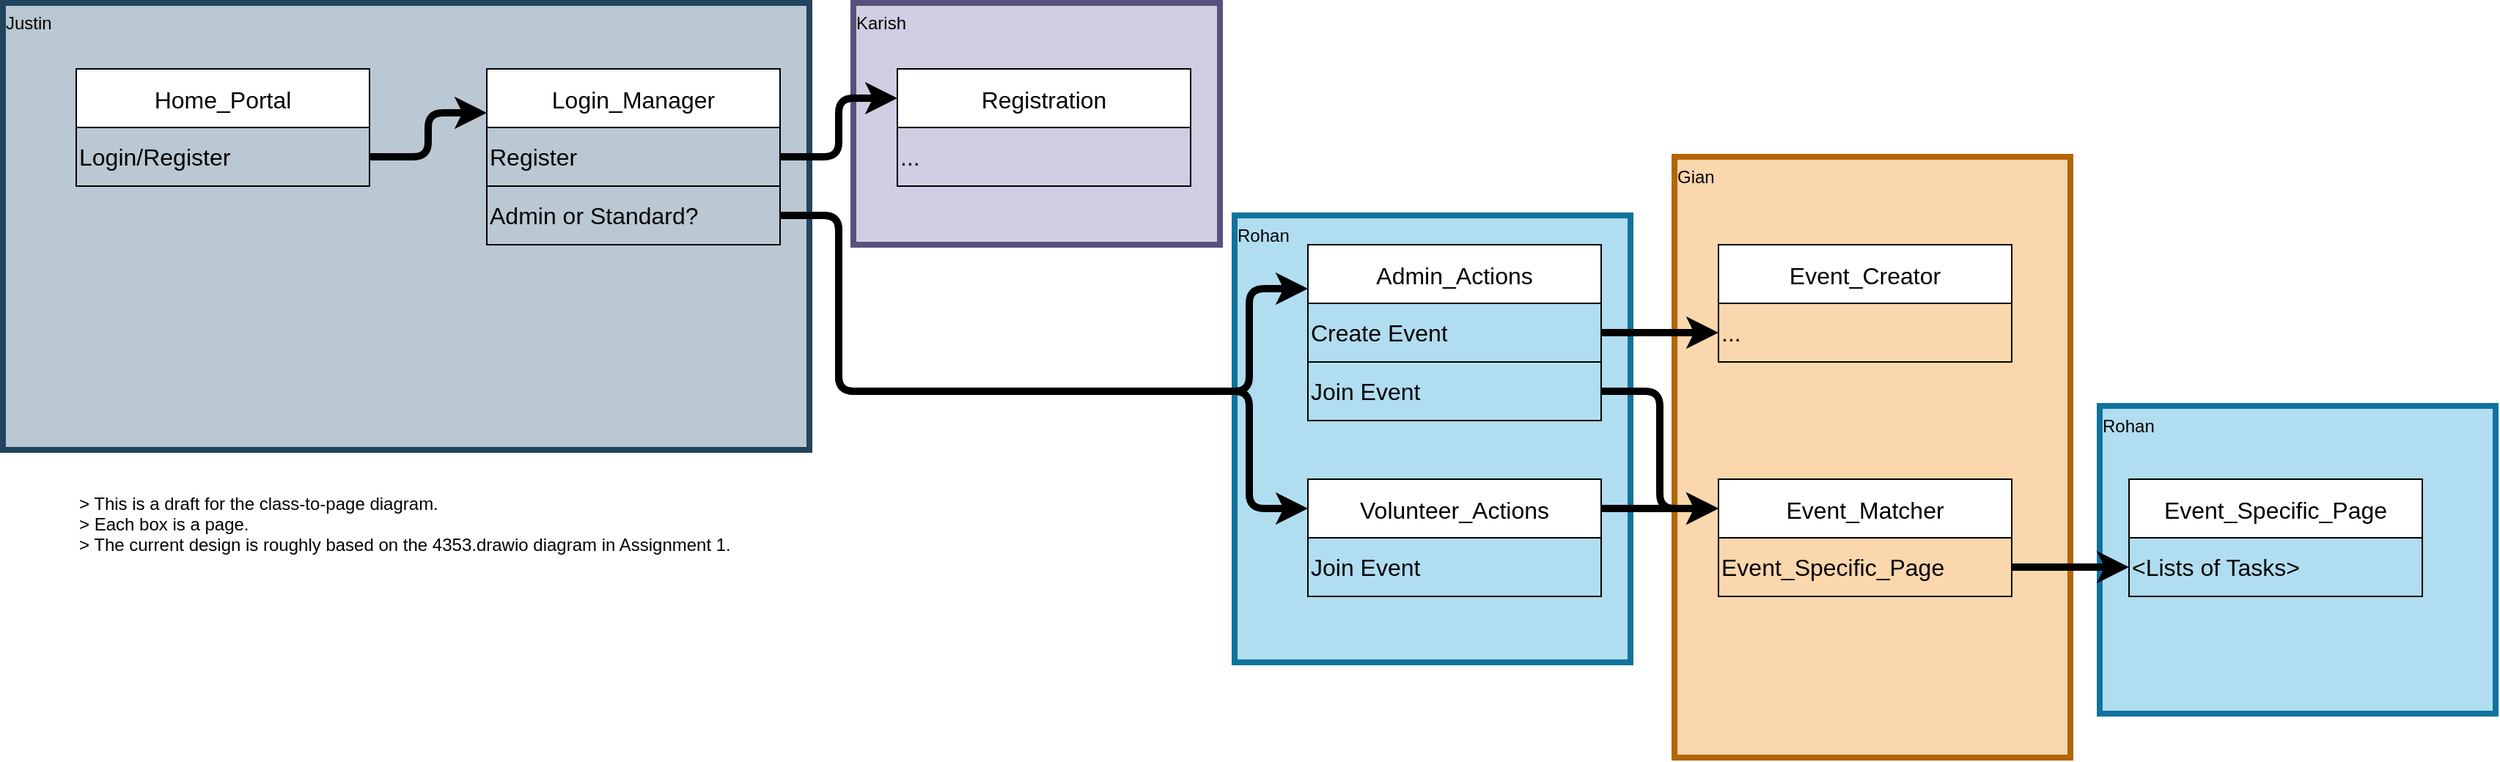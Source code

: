 <mxfile>
    <diagram id="k5J6bvntZGJn-i0st1KJ" name="Page-1">
        <mxGraphModel dx="1336" dy="1301" grid="1" gridSize="10" guides="1" tooltips="1" connect="1" arrows="1" fold="1" page="0" pageScale="1" pageWidth="850" pageHeight="1100" background="light-dark(#FFFFFF,#FFFFFF)" math="0" shadow="0">
            <root>
                <mxCell id="0"/>
                <mxCell id="88" value="Background" parent="0"/>
                <mxCell id="1" value="Pages" parent="0"/>
                <mxCell id="ms0McPZ4xvC8cDTma7NR-88" value="Rohan" style="whiteSpace=wrap;html=1;fillColor=#b1ddf0;strokeWidth=4;strokeColor=#10739e;verticalAlign=top;align=left;" parent="1" vertex="1">
                    <mxGeometry x="1140" y="270" width="270" height="210" as="geometry"/>
                </mxCell>
                <mxCell id="82" value="Gian" style="whiteSpace=wrap;html=1;fillColor=#fad7ac;strokeWidth=4;strokeColor=#b46504;verticalAlign=top;align=left;" parent="1" vertex="1">
                    <mxGeometry x="850" y="100" width="270" height="410" as="geometry"/>
                </mxCell>
                <mxCell id="83" value="Justin" style="whiteSpace=wrap;html=1;fillColor=#bac8d3;strokeWidth=4;strokeColor=#23445d;verticalAlign=top;align=left;" parent="1" vertex="1">
                    <mxGeometry x="-290" y="-5" width="550" height="305" as="geometry"/>
                </mxCell>
                <mxCell id="85" value="Rohan" style="whiteSpace=wrap;html=1;fillColor=#b1ddf0;strokeWidth=4;strokeColor=#10739e;verticalAlign=top;align=left;" parent="1" vertex="1">
                    <mxGeometry x="550" y="140" width="270" height="305" as="geometry"/>
                </mxCell>
                <mxCell id="87" value="Karish" style="whiteSpace=wrap;html=1;fillColor=#d0cee2;strokeWidth=4;strokeColor=#56517e;verticalAlign=top;align=left;" parent="1" vertex="1">
                    <mxGeometry x="290" y="-5" width="250" height="165" as="geometry"/>
                </mxCell>
                <mxCell id="2" value="Login_Manager" style="shape=table;startSize=40;container=1;collapsible=0;childLayout=tableLayout;strokeColor=default;fontSize=16;swimlaneFillColor=light-dark(transparent,#555555);" parent="1" vertex="1">
                    <mxGeometry x="40" y="40" width="200" height="120" as="geometry"/>
                </mxCell>
                <mxCell id="19" style="shape=tableRow;horizontal=0;startSize=0;swimlaneHead=0;swimlaneBody=0;strokeColor=inherit;top=0;left=0;bottom=0;right=0;collapsible=0;dropTarget=0;fillColor=none;points=[[0,0.5],[1,0.5]];portConstraint=eastwest;fontSize=16;align=left;" parent="2" vertex="1">
                    <mxGeometry y="40" width="200" height="40" as="geometry"/>
                </mxCell>
                <mxCell id="20" value="Register" style="shape=partialRectangle;html=1;whiteSpace=wrap;connectable=0;strokeColor=inherit;overflow=hidden;fillColor=none;top=0;left=0;bottom=0;right=0;pointerEvents=1;fontSize=16;align=left;" parent="19" vertex="1">
                    <mxGeometry width="200" height="40" as="geometry">
                        <mxRectangle width="200" height="40" as="alternateBounds"/>
                    </mxGeometry>
                </mxCell>
                <mxCell id="3" value="" style="shape=tableRow;horizontal=0;startSize=0;swimlaneHead=0;swimlaneBody=0;strokeColor=inherit;top=0;left=0;bottom=0;right=0;collapsible=0;dropTarget=0;fillColor=none;points=[[0,0.5],[1,0.5]];portConstraint=eastwest;fontSize=16;align=left;" parent="2" vertex="1">
                    <mxGeometry y="80" width="200" height="40" as="geometry"/>
                </mxCell>
                <mxCell id="4" value="Admin or Standard?" style="shape=partialRectangle;html=1;whiteSpace=wrap;connectable=0;strokeColor=inherit;overflow=hidden;fillColor=none;top=0;left=0;bottom=0;right=0;pointerEvents=1;fontSize=16;align=left;" parent="3" vertex="1">
                    <mxGeometry width="200" height="40" as="geometry">
                        <mxRectangle width="200" height="40" as="alternateBounds"/>
                    </mxGeometry>
                </mxCell>
                <mxCell id="23" style="edgeStyle=orthogonalEdgeStyle;html=1;exitX=1;exitY=0.5;exitDx=0;exitDy=0;strokeColor=light-dark(#000000,#000000);strokeWidth=5;entryX=0;entryY=0.25;entryDx=0;entryDy=0;" parent="1" source="19" target="36" edge="1">
                    <mxGeometry relative="1" as="geometry">
                        <mxPoint x="260" y="130" as="sourcePoint"/>
                        <mxPoint x="420" y="100" as="targetPoint"/>
                        <Array as="points"/>
                    </mxGeometry>
                </mxCell>
                <mxCell id="36" value="Registration" style="shape=table;startSize=40;container=1;collapsible=0;childLayout=tableLayout;strokeColor=default;fontSize=16;swimlaneFillColor=light-dark(transparent,#555555);" parent="1" vertex="1">
                    <mxGeometry x="320" y="40" width="200" height="80" as="geometry"/>
                </mxCell>
                <mxCell id="37" style="shape=tableRow;horizontal=0;startSize=0;swimlaneHead=0;swimlaneBody=0;strokeColor=inherit;top=0;left=0;bottom=0;right=0;collapsible=0;dropTarget=0;fillColor=none;points=[[0,0.5],[1,0.5]];portConstraint=eastwest;fontSize=16;align=left;" parent="36" vertex="1">
                    <mxGeometry y="40" width="200" height="40" as="geometry"/>
                </mxCell>
                <mxCell id="38" value="..." style="shape=partialRectangle;html=1;whiteSpace=wrap;connectable=0;strokeColor=inherit;overflow=hidden;fillColor=none;top=0;left=0;bottom=0;right=0;pointerEvents=1;fontSize=16;align=left;" parent="37" vertex="1">
                    <mxGeometry width="200" height="40" as="geometry">
                        <mxRectangle width="200" height="40" as="alternateBounds"/>
                    </mxGeometry>
                </mxCell>
                <mxCell id="44" value="Admin_Actions" style="shape=table;startSize=40;container=1;collapsible=0;childLayout=tableLayout;strokeColor=default;fontSize=16;swimlaneFillColor=light-dark(transparent,#555555);" parent="1" vertex="1">
                    <mxGeometry x="600" y="160" width="200" height="120" as="geometry"/>
                </mxCell>
                <mxCell id="45" style="shape=tableRow;horizontal=0;startSize=0;swimlaneHead=0;swimlaneBody=0;strokeColor=inherit;top=0;left=0;bottom=0;right=0;collapsible=0;dropTarget=0;fillColor=none;points=[[0,0.5],[1,0.5]];portConstraint=eastwest;fontSize=16;align=left;" parent="44" vertex="1">
                    <mxGeometry y="40" width="200" height="40" as="geometry"/>
                </mxCell>
                <mxCell id="46" value="Create Event" style="shape=partialRectangle;html=1;whiteSpace=wrap;connectable=0;strokeColor=inherit;overflow=hidden;fillColor=none;top=0;left=0;bottom=0;right=0;pointerEvents=1;fontSize=16;align=left;" parent="45" vertex="1">
                    <mxGeometry width="200" height="40" as="geometry">
                        <mxRectangle width="200" height="40" as="alternateBounds"/>
                    </mxGeometry>
                </mxCell>
                <mxCell id="54" style="shape=tableRow;horizontal=0;startSize=0;swimlaneHead=0;swimlaneBody=0;strokeColor=inherit;top=0;left=0;bottom=0;right=0;collapsible=0;dropTarget=0;fillColor=none;points=[[0,0.5],[1,0.5]];portConstraint=eastwest;fontSize=16;align=left;" parent="44" vertex="1">
                    <mxGeometry y="80" width="200" height="40" as="geometry"/>
                </mxCell>
                <mxCell id="55" value="Join Event" style="shape=partialRectangle;html=1;whiteSpace=wrap;connectable=0;strokeColor=inherit;overflow=hidden;fillColor=none;top=0;left=0;bottom=0;right=0;pointerEvents=1;fontSize=16;align=left;" parent="54" vertex="1">
                    <mxGeometry width="200" height="40" as="geometry">
                        <mxRectangle width="200" height="40" as="alternateBounds"/>
                    </mxGeometry>
                </mxCell>
                <mxCell id="47" value="Volunteer_Actions" style="shape=table;startSize=40;container=1;collapsible=0;childLayout=tableLayout;strokeColor=default;fontSize=16;swimlaneFillColor=light-dark(transparent,#555555);" parent="1" vertex="1">
                    <mxGeometry x="600" y="320" width="200" height="80" as="geometry"/>
                </mxCell>
                <mxCell id="48" style="shape=tableRow;horizontal=0;startSize=0;swimlaneHead=0;swimlaneBody=0;strokeColor=inherit;top=0;left=0;bottom=0;right=0;collapsible=0;dropTarget=0;fillColor=none;points=[[0,0.5],[1,0.5]];portConstraint=eastwest;fontSize=16;align=left;" parent="47" vertex="1">
                    <mxGeometry y="40" width="200" height="40" as="geometry"/>
                </mxCell>
                <mxCell id="49" value="Join Event" style="shape=partialRectangle;html=1;whiteSpace=wrap;connectable=0;strokeColor=inherit;overflow=hidden;fillColor=none;top=0;left=0;bottom=0;right=0;pointerEvents=1;fontSize=16;align=left;" parent="48" vertex="1">
                    <mxGeometry width="200" height="40" as="geometry">
                        <mxRectangle width="200" height="40" as="alternateBounds"/>
                    </mxGeometry>
                </mxCell>
                <mxCell id="52" style="edgeStyle=orthogonalEdgeStyle;html=1;exitX=1;exitY=0.5;exitDx=0;exitDy=0;strokeColor=light-dark(#000000,#000000);strokeWidth=5;elbow=vertical;entryX=0;entryY=0.25;entryDx=0;entryDy=0;" parent="1" source="3" target="44" edge="1">
                    <mxGeometry relative="1" as="geometry">
                        <mxPoint x="520.0" y="220" as="sourcePoint"/>
                        <mxPoint x="620" y="270" as="targetPoint"/>
                        <Array as="points">
                            <mxPoint x="280" y="140"/>
                            <mxPoint x="280" y="260"/>
                            <mxPoint x="560" y="260"/>
                            <mxPoint x="560" y="190"/>
                        </Array>
                    </mxGeometry>
                </mxCell>
                <mxCell id="53" style="edgeStyle=orthogonalEdgeStyle;html=1;exitX=1;exitY=0.5;exitDx=0;exitDy=0;strokeColor=light-dark(#000000,#000000);strokeWidth=5;elbow=vertical;entryX=0;entryY=0.25;entryDx=0;entryDy=0;" parent="1" source="3" target="47" edge="1">
                    <mxGeometry relative="1" as="geometry">
                        <mxPoint x="520.0" y="260" as="sourcePoint"/>
                        <mxPoint x="610" y="190" as="targetPoint"/>
                        <Array as="points">
                            <mxPoint x="280" y="140"/>
                            <mxPoint x="280" y="260"/>
                            <mxPoint x="560" y="260"/>
                            <mxPoint x="560" y="340"/>
                        </Array>
                    </mxGeometry>
                </mxCell>
                <mxCell id="56" value="Event_Matcher" style="shape=table;startSize=40;container=1;collapsible=0;childLayout=tableLayout;strokeColor=default;fontSize=16;swimlaneFillColor=light-dark(transparent,#555555);" parent="1" vertex="1">
                    <mxGeometry x="880" y="320" width="200" height="80" as="geometry"/>
                </mxCell>
                <mxCell id="57" style="shape=tableRow;horizontal=0;startSize=0;swimlaneHead=0;swimlaneBody=0;strokeColor=inherit;top=0;left=0;bottom=0;right=0;collapsible=0;dropTarget=0;fillColor=none;points=[[0,0.5],[1,0.5]];portConstraint=eastwest;fontSize=16;align=left;" parent="56" vertex="1">
                    <mxGeometry y="40" width="200" height="40" as="geometry"/>
                </mxCell>
                <mxCell id="58" value="Event_Specific_Page" style="shape=partialRectangle;html=1;whiteSpace=wrap;connectable=0;strokeColor=inherit;overflow=hidden;fillColor=none;top=0;left=0;bottom=0;right=0;pointerEvents=1;fontSize=16;align=left;" parent="57" vertex="1">
                    <mxGeometry width="200" height="40" as="geometry">
                        <mxRectangle width="200" height="40" as="alternateBounds"/>
                    </mxGeometry>
                </mxCell>
                <mxCell id="59" style="edgeStyle=orthogonalEdgeStyle;html=1;exitX=1;exitY=0.25;exitDx=0;exitDy=0;strokeColor=light-dark(#000000,#000000);strokeWidth=5;elbow=vertical;entryX=0;entryY=0.25;entryDx=0;entryDy=0;" parent="1" source="47" target="56" edge="1">
                    <mxGeometry relative="1" as="geometry">
                        <mxPoint x="530" y="270" as="sourcePoint"/>
                        <mxPoint x="610" y="350" as="targetPoint"/>
                        <Array as="points">
                            <mxPoint x="870" y="340"/>
                            <mxPoint x="870" y="340"/>
                        </Array>
                    </mxGeometry>
                </mxCell>
                <mxCell id="60" style="edgeStyle=orthogonalEdgeStyle;html=1;exitX=1;exitY=0.5;exitDx=0;exitDy=0;strokeColor=light-dark(#000000,#000000);strokeWidth=5;elbow=vertical;entryX=0;entryY=0.25;entryDx=0;entryDy=0;" parent="1" source="54" target="56" edge="1">
                    <mxGeometry relative="1" as="geometry">
                        <mxPoint x="810" y="350" as="sourcePoint"/>
                        <mxPoint x="930" y="350" as="targetPoint"/>
                        <Array as="points">
                            <mxPoint x="840" y="260"/>
                            <mxPoint x="840" y="340"/>
                        </Array>
                    </mxGeometry>
                </mxCell>
                <mxCell id="61" value="Event_Creator" style="shape=table;startSize=40;container=1;collapsible=0;childLayout=tableLayout;strokeColor=default;fontSize=16;swimlaneFillColor=light-dark(transparent,#555555);" parent="1" vertex="1">
                    <mxGeometry x="880" y="160" width="200" height="80" as="geometry"/>
                </mxCell>
                <mxCell id="62" style="shape=tableRow;horizontal=0;startSize=0;swimlaneHead=0;swimlaneBody=0;strokeColor=inherit;top=0;left=0;bottom=0;right=0;collapsible=0;dropTarget=0;fillColor=none;points=[[0,0.5],[1,0.5]];portConstraint=eastwest;fontSize=16;align=left;" parent="61" vertex="1">
                    <mxGeometry y="40" width="200" height="40" as="geometry"/>
                </mxCell>
                <mxCell id="63" value="..." style="shape=partialRectangle;html=1;whiteSpace=wrap;connectable=0;strokeColor=inherit;overflow=hidden;fillColor=none;top=0;left=0;bottom=0;right=0;pointerEvents=1;fontSize=16;align=left;" parent="62" vertex="1">
                    <mxGeometry width="200" height="40" as="geometry">
                        <mxRectangle width="200" height="40" as="alternateBounds"/>
                    </mxGeometry>
                </mxCell>
                <mxCell id="64" style="edgeStyle=orthogonalEdgeStyle;html=1;exitX=1;exitY=0.5;exitDx=0;exitDy=0;strokeColor=light-dark(#000000,#000000);strokeWidth=5;elbow=vertical;entryX=0;entryY=0.5;entryDx=0;entryDy=0;" parent="1" source="45" target="62" edge="1">
                    <mxGeometry relative="1" as="geometry">
                        <mxPoint x="810" y="270" as="sourcePoint"/>
                        <mxPoint x="890" y="350" as="targetPoint"/>
                        <Array as="points">
                            <mxPoint x="850" y="220"/>
                            <mxPoint x="850" y="220"/>
                        </Array>
                    </mxGeometry>
                </mxCell>
                <mxCell id="65" style="edgeStyle=orthogonalEdgeStyle;html=1;exitX=1;exitY=0.5;exitDx=0;exitDy=0;strokeColor=light-dark(#000000,#000000);strokeWidth=5;elbow=vertical;entryX=0;entryY=0.5;entryDx=0;entryDy=0;" parent="1" source="57" target="80" edge="1">
                    <mxGeometry relative="1" as="geometry">
                        <mxPoint x="810" y="350" as="sourcePoint"/>
                        <mxPoint x="1160" y="380" as="targetPoint"/>
                        <Array as="points"/>
                    </mxGeometry>
                </mxCell>
                <mxCell id="66" value="Home_Portal" style="shape=table;startSize=40;container=1;collapsible=0;childLayout=tableLayout;strokeColor=default;fontSize=16;swimlaneFillColor=light-dark(transparent,#555555);" parent="1" vertex="1">
                    <mxGeometry x="-240" y="40" width="200" height="80" as="geometry"/>
                </mxCell>
                <mxCell id="67" style="shape=tableRow;horizontal=0;startSize=0;swimlaneHead=0;swimlaneBody=0;strokeColor=inherit;top=0;left=0;bottom=0;right=0;collapsible=0;dropTarget=0;fillColor=none;points=[[0,0.5],[1,0.5]];portConstraint=eastwest;fontSize=16;align=left;" parent="66" vertex="1">
                    <mxGeometry y="40" width="200" height="40" as="geometry"/>
                </mxCell>
                <mxCell id="68" value="Login/Register" style="shape=partialRectangle;html=1;whiteSpace=wrap;connectable=0;strokeColor=inherit;overflow=hidden;fillColor=none;top=0;left=0;bottom=0;right=0;pointerEvents=1;fontSize=16;align=left;" parent="67" vertex="1">
                    <mxGeometry width="200" height="40" as="geometry">
                        <mxRectangle width="200" height="40" as="alternateBounds"/>
                    </mxGeometry>
                </mxCell>
                <mxCell id="71" style="edgeStyle=orthogonalEdgeStyle;html=1;exitX=1;exitY=0.5;exitDx=0;exitDy=0;strokeColor=light-dark(#000000,#000000);strokeWidth=5;entryX=0;entryY=0.25;entryDx=0;entryDy=0;" parent="1" source="67" target="2" edge="1">
                    <mxGeometry relative="1" as="geometry">
                        <mxPoint x="-60" y="99.74" as="sourcePoint"/>
                        <mxPoint x="20" y="59.74" as="targetPoint"/>
                        <Array as="points">
                            <mxPoint y="100"/>
                            <mxPoint y="70"/>
                        </Array>
                    </mxGeometry>
                </mxCell>
                <mxCell id="78" value="&gt; This is a draft for the class-to-page diagram.&#xa;&gt; Each box is a page.&#xa;&gt; The current design is roughly based on the 4353.drawio diagram in Assignment 1." style="text;align=left;verticalAlign=middle;resizable=0;points=[];autosize=1;strokeColor=none;fillColor=none;fontColor=light-dark(#000000,#000000);" parent="1" vertex="1">
                    <mxGeometry x="-240" y="320" width="470" height="60" as="geometry"/>
                </mxCell>
                <mxCell id="79" value="Event_Specific_Page" style="shape=table;startSize=40;container=1;collapsible=0;childLayout=tableLayout;strokeColor=default;fontSize=16;swimlaneFillColor=light-dark(transparent,#555555);" parent="1" vertex="1">
                    <mxGeometry x="1160" y="320" width="200" height="80" as="geometry"/>
                </mxCell>
                <mxCell id="80" style="shape=tableRow;horizontal=0;startSize=0;swimlaneHead=0;swimlaneBody=0;strokeColor=inherit;top=0;left=0;bottom=0;right=0;collapsible=0;dropTarget=0;fillColor=none;points=[[0,0.5],[1,0.5]];portConstraint=eastwest;fontSize=16;align=left;" parent="79" vertex="1">
                    <mxGeometry y="40" width="200" height="40" as="geometry"/>
                </mxCell>
                <mxCell id="81" value="&amp;lt;Lists of Tasks&amp;gt;" style="shape=partialRectangle;html=1;whiteSpace=wrap;connectable=0;strokeColor=inherit;overflow=hidden;fillColor=none;top=0;left=0;bottom=0;right=0;pointerEvents=1;fontSize=16;align=left;" parent="80" vertex="1">
                    <mxGeometry width="200" height="40" as="geometry">
                        <mxRectangle width="200" height="40" as="alternateBounds"/>
                    </mxGeometry>
                </mxCell>
            </root>
        </mxGraphModel>
    </diagram>
</mxfile>
